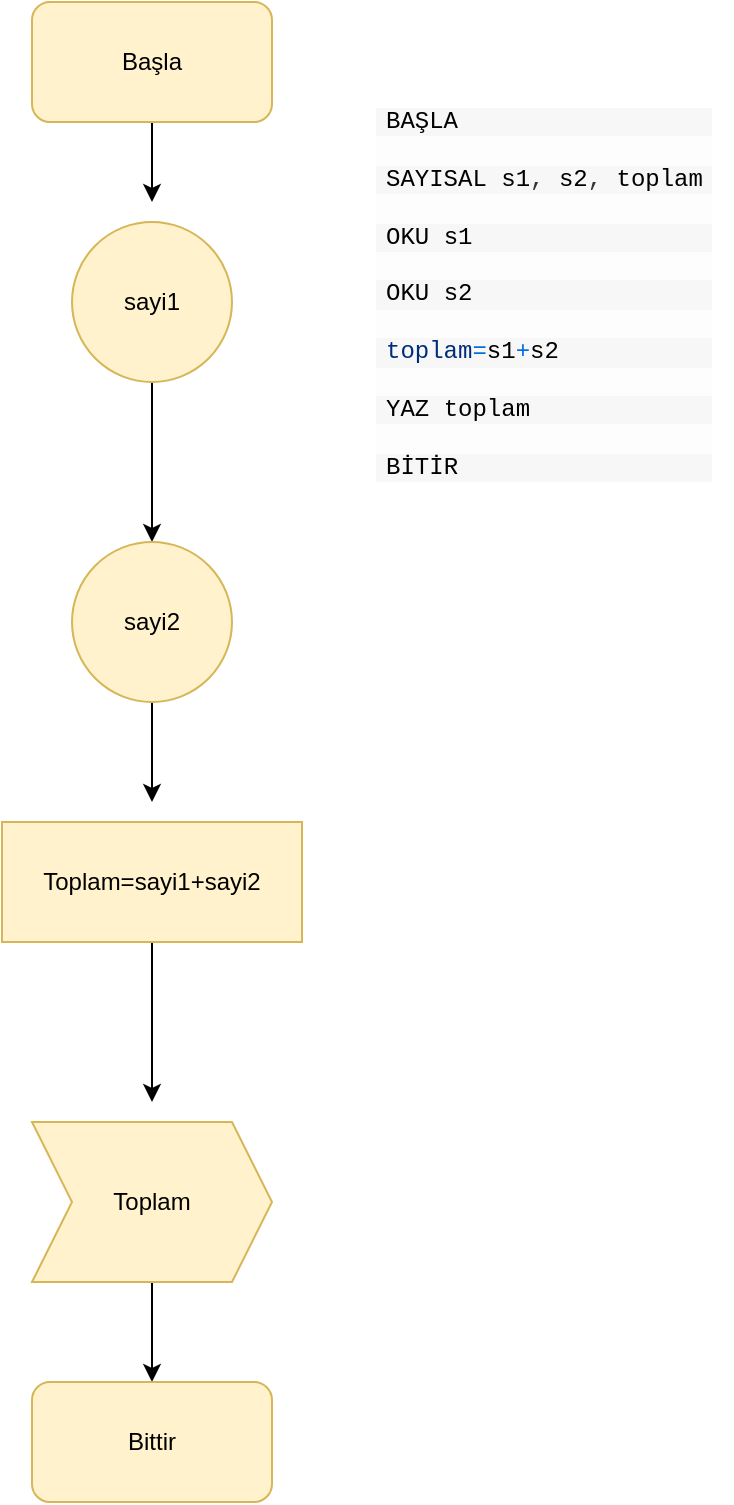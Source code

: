 <mxfile version="12.1.2" type="github" pages="1"><diagram id="tn7dZH8_DhuUZswQNjZT" name="Page-1"><mxGraphModel dx="854" dy="436" grid="1" gridSize="10" guides="1" tooltips="1" connect="1" arrows="1" fold="1" page="1" pageScale="1" pageWidth="827" pageHeight="1169" math="0" shadow="0"><root><mxCell id="0"/><mxCell id="1" parent="0"/><mxCell id="1f6mu02NSGqHkp-RX7nU-5" value="" style="edgeStyle=orthogonalEdgeStyle;rounded=0;orthogonalLoop=1;jettySize=auto;html=1;" edge="1" parent="1" source="1f6mu02NSGqHkp-RX7nU-3"><mxGeometry relative="1" as="geometry"><mxPoint x="170" y="120" as="targetPoint"/><Array as="points"><mxPoint x="170" y="120"/><mxPoint x="170" y="120"/></Array></mxGeometry></mxCell><mxCell id="1f6mu02NSGqHkp-RX7nU-3" value="Başla" style="rounded=1;whiteSpace=wrap;html=1;fillColor=#fff2cc;strokeColor=#d6b656;" vertex="1" parent="1"><mxGeometry x="110" y="20" width="120" height="60" as="geometry"/></mxCell><mxCell id="1f6mu02NSGqHkp-RX7nU-8" value="" style="edgeStyle=orthogonalEdgeStyle;rounded=0;orthogonalLoop=1;jettySize=auto;html=1;" edge="1" parent="1" source="1f6mu02NSGqHkp-RX7nU-6" target="1f6mu02NSGqHkp-RX7nU-7"><mxGeometry relative="1" as="geometry"/></mxCell><mxCell id="1f6mu02NSGqHkp-RX7nU-6" value="sayi1" style="ellipse;whiteSpace=wrap;html=1;aspect=fixed;fillColor=#fff2cc;strokeColor=#d6b656;" vertex="1" parent="1"><mxGeometry x="130" y="130" width="80" height="80" as="geometry"/></mxCell><mxCell id="1f6mu02NSGqHkp-RX7nU-10" value="" style="edgeStyle=orthogonalEdgeStyle;rounded=0;orthogonalLoop=1;jettySize=auto;html=1;" edge="1" parent="1" source="1f6mu02NSGqHkp-RX7nU-7"><mxGeometry relative="1" as="geometry"><mxPoint x="170" y="420" as="targetPoint"/></mxGeometry></mxCell><mxCell id="1f6mu02NSGqHkp-RX7nU-7" value="sayi2" style="ellipse;whiteSpace=wrap;html=1;aspect=fixed;fillColor=#fff2cc;strokeColor=#d6b656;" vertex="1" parent="1"><mxGeometry x="130" y="290" width="80" height="80" as="geometry"/></mxCell><mxCell id="1f6mu02NSGqHkp-RX7nU-13" value="" style="edgeStyle=orthogonalEdgeStyle;rounded=0;orthogonalLoop=1;jettySize=auto;html=1;" edge="1" parent="1" source="1f6mu02NSGqHkp-RX7nU-11"><mxGeometry relative="1" as="geometry"><mxPoint x="170" y="570" as="targetPoint"/></mxGeometry></mxCell><mxCell id="1f6mu02NSGqHkp-RX7nU-11" value="Toplam=sayi1+sayi2" style="rounded=0;whiteSpace=wrap;html=1;fillColor=#fff2cc;strokeColor=#d6b656;" vertex="1" parent="1"><mxGeometry x="95" y="430" width="150" height="60" as="geometry"/></mxCell><mxCell id="1f6mu02NSGqHkp-RX7nU-16" value="" style="edgeStyle=orthogonalEdgeStyle;rounded=0;orthogonalLoop=1;jettySize=auto;html=1;" edge="1" parent="1" source="1f6mu02NSGqHkp-RX7nU-14" target="1f6mu02NSGqHkp-RX7nU-15"><mxGeometry relative="1" as="geometry"/></mxCell><mxCell id="1f6mu02NSGqHkp-RX7nU-14" value="Toplam" style="shape=step;perimeter=stepPerimeter;whiteSpace=wrap;html=1;fixedSize=1;fillColor=#fff2cc;strokeColor=#d6b656;" vertex="1" parent="1"><mxGeometry x="110" y="580" width="120" height="80" as="geometry"/></mxCell><mxCell id="1f6mu02NSGqHkp-RX7nU-15" value="Bittir" style="rounded=1;whiteSpace=wrap;html=1;fillColor=#fff2cc;strokeColor=#d6b656;" vertex="1" parent="1"><mxGeometry x="110" y="710" width="120" height="60" as="geometry"/></mxCell><mxCell id="1f6mu02NSGqHkp-RX7nU-17" value="&lt;div class=&quot;crayon-line crayon-striped-line&quot; id=&quot;crayon-5da4b763a3007049821392-2&quot; style=&quot;box-sizing: border-box ; border: 0px ; margin: 0px ; outline: 0px ; padding: 0px 5px ; vertical-align: baseline ; font-family: &amp;#34;monaco&amp;#34; , &amp;#34;monacoregular&amp;#34; , &amp;#34;courier new&amp;#34; , monospace ; height: inherit ; white-space: pre ; background: rgb(247 , 247 , 247) ; line-height: inherit&quot;&gt;&lt;span class=&quot;crayon-i&quot; style=&quot;box-sizing: border-box ; border: 0px ; margin: 0px ; outline: 0px ; padding: 0px ; vertical-align: baseline ; font-family: inherit ; height: inherit ; font-size: inherit ; line-height: inherit ; font-weight: inherit&quot;&gt;BA&lt;/span&gt;Ş&lt;span class=&quot;crayon-i&quot; style=&quot;box-sizing: border-box ; border: 0px ; margin: 0px ; outline: 0px ; padding: 0px ; vertical-align: baseline ; font-family: inherit ; height: inherit ; font-size: inherit ; line-height: inherit ; font-weight: inherit&quot;&gt;LA&lt;/span&gt;&lt;/div&gt;&lt;div class=&quot;crayon-line&quot; id=&quot;crayon-5da4b763a3007049821392-3&quot; style=&quot;box-sizing: border-box ; border: 0px ; margin: 0px ; outline: 0px ; padding: 0px 5px ; vertical-align: baseline ; font-family: &amp;#34;monaco&amp;#34; , &amp;#34;monacoregular&amp;#34; , &amp;#34;courier new&amp;#34; , monospace ; background: 0px center rgb(253 , 253 , 253) ; height: inherit ; white-space: pre ; line-height: inherit&quot;&gt;&amp;nbsp;&lt;/div&gt;&lt;div class=&quot;crayon-line crayon-striped-line&quot; id=&quot;crayon-5da4b763a3007049821392-4&quot; style=&quot;box-sizing: border-box ; border: 0px ; margin: 0px ; outline: 0px ; padding: 0px 5px ; vertical-align: baseline ; font-family: &amp;#34;monaco&amp;#34; , &amp;#34;monacoregular&amp;#34; , &amp;#34;courier new&amp;#34; , monospace ; height: inherit ; white-space: pre ; background: rgb(247 , 247 , 247) ; line-height: inherit&quot;&gt;&lt;span class=&quot;crayon-i&quot; style=&quot;box-sizing: border-box ; border: 0px ; margin: 0px ; outline: 0px ; padding: 0px ; vertical-align: baseline ; font-family: inherit ; height: inherit ; font-size: inherit ; line-height: inherit ; font-weight: inherit&quot;&gt;SAYISAL&lt;/span&gt;&lt;span class=&quot;crayon-h&quot; style=&quot;box-sizing: border-box ; border: 0px ; font-size: inherit ; margin: 0px ; outline: 0px ; padding: 0px ; vertical-align: baseline ; font-family: inherit ; height: inherit ; line-height: inherit ; font-weight: inherit ; color: rgb(0 , 111 , 224)&quot;&gt; &lt;/span&gt;&lt;span class=&quot;crayon-i&quot; style=&quot;box-sizing: border-box ; border: 0px ; margin: 0px ; outline: 0px ; padding: 0px ; vertical-align: baseline ; font-family: inherit ; height: inherit ; font-size: inherit ; line-height: inherit ; font-weight: inherit&quot;&gt;s1&lt;/span&gt;&lt;span class=&quot;crayon-sy&quot; style=&quot;box-sizing: border-box ; border: 0px ; font-size: inherit ; margin: 0px ; outline: 0px ; padding: 0px ; vertical-align: baseline ; font-family: inherit ; height: inherit ; line-height: inherit ; font-weight: inherit ; color: rgb(51 , 51 , 51)&quot;&gt;,&lt;/span&gt;&lt;span class=&quot;crayon-h&quot; style=&quot;box-sizing: border-box ; border: 0px ; font-size: inherit ; margin: 0px ; outline: 0px ; padding: 0px ; vertical-align: baseline ; font-family: inherit ; height: inherit ; line-height: inherit ; font-weight: inherit ; color: rgb(0 , 111 , 224)&quot;&gt; &lt;/span&gt;&lt;span class=&quot;crayon-i&quot; style=&quot;box-sizing: border-box ; border: 0px ; margin: 0px ; outline: 0px ; padding: 0px ; vertical-align: baseline ; font-family: inherit ; height: inherit ; font-size: inherit ; line-height: inherit ; font-weight: inherit&quot;&gt;s2&lt;/span&gt;&lt;span class=&quot;crayon-sy&quot; style=&quot;box-sizing: border-box ; border: 0px ; font-size: inherit ; margin: 0px ; outline: 0px ; padding: 0px ; vertical-align: baseline ; font-family: inherit ; height: inherit ; line-height: inherit ; font-weight: inherit ; color: rgb(51 , 51 , 51)&quot;&gt;,&lt;/span&gt;&lt;span class=&quot;crayon-h&quot; style=&quot;box-sizing: border-box ; border: 0px ; font-size: inherit ; margin: 0px ; outline: 0px ; padding: 0px ; vertical-align: baseline ; font-family: inherit ; height: inherit ; line-height: inherit ; font-weight: inherit ; color: rgb(0 , 111 , 224)&quot;&gt; &lt;/span&gt;&lt;span class=&quot;crayon-i&quot; style=&quot;box-sizing: border-box ; border: 0px ; margin: 0px ; outline: 0px ; padding: 0px ; vertical-align: baseline ; font-family: inherit ; height: inherit ; font-size: inherit ; line-height: inherit ; font-weight: inherit&quot;&gt;toplam&lt;/span&gt;&lt;/div&gt;&lt;div class=&quot;crayon-line&quot; id=&quot;crayon-5da4b763a3007049821392-5&quot; style=&quot;box-sizing: border-box ; border: 0px ; margin: 0px ; outline: 0px ; padding: 0px 5px ; vertical-align: baseline ; font-family: &amp;#34;monaco&amp;#34; , &amp;#34;monacoregular&amp;#34; , &amp;#34;courier new&amp;#34; , monospace ; background: 0px center rgb(253 , 253 , 253) ; height: inherit ; white-space: pre ; line-height: inherit&quot;&gt;&amp;nbsp;&lt;/div&gt;&lt;div class=&quot;crayon-line crayon-striped-line&quot; id=&quot;crayon-5da4b763a3007049821392-6&quot; style=&quot;box-sizing: border-box ; border: 0px ; margin: 0px ; outline: 0px ; padding: 0px 5px ; vertical-align: baseline ; font-family: &amp;#34;monaco&amp;#34; , &amp;#34;monacoregular&amp;#34; , &amp;#34;courier new&amp;#34; , monospace ; height: inherit ; white-space: pre ; background: rgb(247 , 247 , 247) ; line-height: inherit&quot;&gt;&lt;span class=&quot;crayon-i&quot; style=&quot;box-sizing: border-box ; border: 0px ; margin: 0px ; outline: 0px ; padding: 0px ; vertical-align: baseline ; font-family: inherit ; height: inherit ; font-size: inherit ; line-height: inherit ; font-weight: inherit&quot;&gt;OKU&lt;/span&gt;&lt;span class=&quot;crayon-h&quot; style=&quot;box-sizing: border-box ; border: 0px ; font-size: inherit ; margin: 0px ; outline: 0px ; padding: 0px ; vertical-align: baseline ; font-family: inherit ; height: inherit ; line-height: inherit ; font-weight: inherit ; color: rgb(0 , 111 , 224)&quot;&gt; &lt;/span&gt;&lt;span class=&quot;crayon-i&quot; style=&quot;box-sizing: border-box ; border: 0px ; margin: 0px ; outline: 0px ; padding: 0px ; vertical-align: baseline ; font-family: inherit ; height: inherit ; font-size: inherit ; line-height: inherit ; font-weight: inherit&quot;&gt;s1&lt;/span&gt;&lt;/div&gt;&lt;div class=&quot;crayon-line&quot; id=&quot;crayon-5da4b763a3007049821392-7&quot; style=&quot;box-sizing: border-box ; border: 0px ; margin: 0px ; outline: 0px ; padding: 0px 5px ; vertical-align: baseline ; font-family: &amp;#34;monaco&amp;#34; , &amp;#34;monacoregular&amp;#34; , &amp;#34;courier new&amp;#34; , monospace ; background: 0px center rgb(253 , 253 , 253) ; height: inherit ; white-space: pre ; line-height: inherit&quot;&gt;&amp;nbsp;&lt;/div&gt;&lt;div class=&quot;crayon-line crayon-striped-line&quot; id=&quot;crayon-5da4b763a3007049821392-8&quot; style=&quot;box-sizing: border-box ; border: 0px ; margin: 0px ; outline: 0px ; padding: 0px 5px ; vertical-align: baseline ; font-family: &amp;#34;monaco&amp;#34; , &amp;#34;monacoregular&amp;#34; , &amp;#34;courier new&amp;#34; , monospace ; height: inherit ; white-space: pre ; background: rgb(247 , 247 , 247) ; line-height: inherit&quot;&gt;&lt;span class=&quot;crayon-i&quot; style=&quot;box-sizing: border-box ; border: 0px ; margin: 0px ; outline: 0px ; padding: 0px ; vertical-align: baseline ; font-family: inherit ; height: inherit ; font-size: inherit ; line-height: inherit ; font-weight: inherit&quot;&gt;OKU&lt;/span&gt;&lt;span class=&quot;crayon-h&quot; style=&quot;box-sizing: border-box ; border: 0px ; font-size: inherit ; margin: 0px ; outline: 0px ; padding: 0px ; vertical-align: baseline ; font-family: inherit ; height: inherit ; line-height: inherit ; font-weight: inherit ; color: rgb(0 , 111 , 224)&quot;&gt; &lt;/span&gt;&lt;span class=&quot;crayon-i&quot; style=&quot;box-sizing: border-box ; border: 0px ; margin: 0px ; outline: 0px ; padding: 0px ; vertical-align: baseline ; font-family: inherit ; height: inherit ; font-size: inherit ; line-height: inherit ; font-weight: inherit&quot;&gt;s2&lt;/span&gt;&lt;/div&gt;&lt;div class=&quot;crayon-line&quot; id=&quot;crayon-5da4b763a3007049821392-9&quot; style=&quot;box-sizing: border-box ; border: 0px ; margin: 0px ; outline: 0px ; padding: 0px 5px ; vertical-align: baseline ; font-family: &amp;#34;monaco&amp;#34; , &amp;#34;monacoregular&amp;#34; , &amp;#34;courier new&amp;#34; , monospace ; background: 0px center rgb(253 , 253 , 253) ; height: inherit ; white-space: pre ; line-height: inherit&quot;&gt;&amp;nbsp;&lt;/div&gt;&lt;div class=&quot;crayon-line crayon-striped-line&quot; id=&quot;crayon-5da4b763a3007049821392-10&quot; style=&quot;box-sizing: border-box ; border: 0px ; margin: 0px ; outline: 0px ; padding: 0px 5px ; vertical-align: baseline ; font-family: &amp;#34;monaco&amp;#34; , &amp;#34;monacoregular&amp;#34; , &amp;#34;courier new&amp;#34; , monospace ; height: inherit ; white-space: pre ; background: rgb(247 , 247 , 247) ; line-height: inherit&quot;&gt;&lt;span class=&quot;crayon-v&quot; style=&quot;box-sizing: border-box ; border: 0px ; font-size: inherit ; margin: 0px ; outline: 0px ; padding: 0px ; vertical-align: baseline ; font-family: inherit ; height: inherit ; line-height: inherit ; font-weight: inherit ; color: rgb(0 , 45 , 122)&quot;&gt;toplam&lt;/span&gt;&lt;span class=&quot;crayon-o&quot; style=&quot;box-sizing: border-box ; border: 0px ; font-size: inherit ; margin: 0px ; outline: 0px ; padding: 0px ; vertical-align: baseline ; font-family: inherit ; height: inherit ; line-height: inherit ; font-weight: inherit ; color: rgb(0 , 111 , 224)&quot;&gt;=&lt;/span&gt;&lt;span class=&quot;crayon-i&quot; style=&quot;box-sizing: border-box ; border: 0px ; margin: 0px ; outline: 0px ; padding: 0px ; vertical-align: baseline ; font-family: inherit ; height: inherit ; font-size: inherit ; line-height: inherit ; font-weight: inherit&quot;&gt;s1&lt;/span&gt;&lt;span class=&quot;crayon-o&quot; style=&quot;box-sizing: border-box ; border: 0px ; font-size: inherit ; margin: 0px ; outline: 0px ; padding: 0px ; vertical-align: baseline ; font-family: inherit ; height: inherit ; line-height: inherit ; font-weight: inherit ; color: rgb(0 , 111 , 224)&quot;&gt;+&lt;/span&gt;&lt;span class=&quot;crayon-i&quot; style=&quot;box-sizing: border-box ; border: 0px ; margin: 0px ; outline: 0px ; padding: 0px ; vertical-align: baseline ; font-family: inherit ; height: inherit ; font-size: inherit ; line-height: inherit ; font-weight: inherit&quot;&gt;s2&lt;/span&gt;&lt;/div&gt;&lt;div class=&quot;crayon-line&quot; id=&quot;crayon-5da4b763a3007049821392-11&quot; style=&quot;box-sizing: border-box ; border: 0px ; margin: 0px ; outline: 0px ; padding: 0px 5px ; vertical-align: baseline ; font-family: &amp;#34;monaco&amp;#34; , &amp;#34;monacoregular&amp;#34; , &amp;#34;courier new&amp;#34; , monospace ; background: 0px center rgb(253 , 253 , 253) ; height: inherit ; white-space: pre ; line-height: inherit&quot;&gt;&amp;nbsp;&lt;/div&gt;&lt;div class=&quot;crayon-line crayon-striped-line&quot; id=&quot;crayon-5da4b763a3007049821392-12&quot; style=&quot;box-sizing: border-box ; border: 0px ; margin: 0px ; outline: 0px ; padding: 0px 5px ; vertical-align: baseline ; font-family: &amp;#34;monaco&amp;#34; , &amp;#34;monacoregular&amp;#34; , &amp;#34;courier new&amp;#34; , monospace ; height: inherit ; white-space: pre ; background: rgb(247 , 247 , 247) ; line-height: inherit&quot;&gt;&lt;span class=&quot;crayon-i&quot; style=&quot;box-sizing: border-box ; border: 0px ; margin: 0px ; outline: 0px ; padding: 0px ; vertical-align: baseline ; font-family: inherit ; height: inherit ; font-size: inherit ; line-height: inherit ; font-weight: inherit&quot;&gt;YAZ&lt;/span&gt;&lt;span class=&quot;crayon-h&quot; style=&quot;box-sizing: border-box ; border: 0px ; font-size: inherit ; margin: 0px ; outline: 0px ; padding: 0px ; vertical-align: baseline ; font-family: inherit ; height: inherit ; line-height: inherit ; font-weight: inherit ; color: rgb(0 , 111 , 224)&quot;&gt; &lt;/span&gt;&lt;span class=&quot;crayon-i&quot; style=&quot;box-sizing: border-box ; border: 0px ; margin: 0px ; outline: 0px ; padding: 0px ; vertical-align: baseline ; font-family: inherit ; height: inherit ; font-size: inherit ; line-height: inherit ; font-weight: inherit&quot;&gt;toplam&lt;/span&gt;&lt;/div&gt;&lt;div class=&quot;crayon-line&quot; id=&quot;crayon-5da4b763a3007049821392-13&quot; style=&quot;box-sizing: border-box ; border: 0px ; margin: 0px ; outline: 0px ; padding: 0px 5px ; vertical-align: baseline ; font-family: &amp;#34;monaco&amp;#34; , &amp;#34;monacoregular&amp;#34; , &amp;#34;courier new&amp;#34; , monospace ; background: 0px center rgb(253 , 253 , 253) ; height: inherit ; white-space: pre ; line-height: inherit&quot;&gt;&amp;nbsp;&lt;/div&gt;&lt;div class=&quot;crayon-line crayon-striped-line&quot; id=&quot;crayon-5da4b763a3007049821392-14&quot; style=&quot;box-sizing: border-box ; border: 0px ; margin: 0px ; outline: 0px ; padding: 0px 5px ; vertical-align: baseline ; font-family: &amp;#34;monaco&amp;#34; , &amp;#34;monacoregular&amp;#34; , &amp;#34;courier new&amp;#34; , monospace ; height: inherit ; white-space: pre ; background: rgb(247 , 247 , 247) ; line-height: inherit&quot;&gt;&lt;span class=&quot;crayon-i&quot; style=&quot;box-sizing: border-box ; border: 0px ; margin: 0px ; outline: 0px ; padding: 0px ; vertical-align: baseline ; font-family: inherit ; height: inherit ; font-size: inherit ; line-height: inherit ; font-weight: inherit&quot;&gt;B&lt;/span&gt;İ&lt;span class=&quot;crayon-i&quot; style=&quot;box-sizing: border-box ; border: 0px ; margin: 0px ; outline: 0px ; padding: 0px ; vertical-align: baseline ; font-family: inherit ; height: inherit ; font-size: inherit ; line-height: inherit ; font-weight: inherit&quot;&gt;T&lt;/span&gt;İ&lt;span class=&quot;crayon-i&quot; style=&quot;box-sizing: border-box ; border: 0px ; margin: 0px ; outline: 0px ; padding: 0px ; vertical-align: baseline ; font-family: inherit ; height: inherit ; font-size: inherit ; line-height: inherit ; font-weight: inherit&quot;&gt;R&lt;/span&gt;&lt;/div&gt;" style="text;html=1;resizable=0;points=[];autosize=1;align=left;verticalAlign=top;spacingTop=-4;" vertex="1" parent="1"><mxGeometry x="280" y="70" width="180" height="180" as="geometry"/></mxCell></root></mxGraphModel></diagram></mxfile>